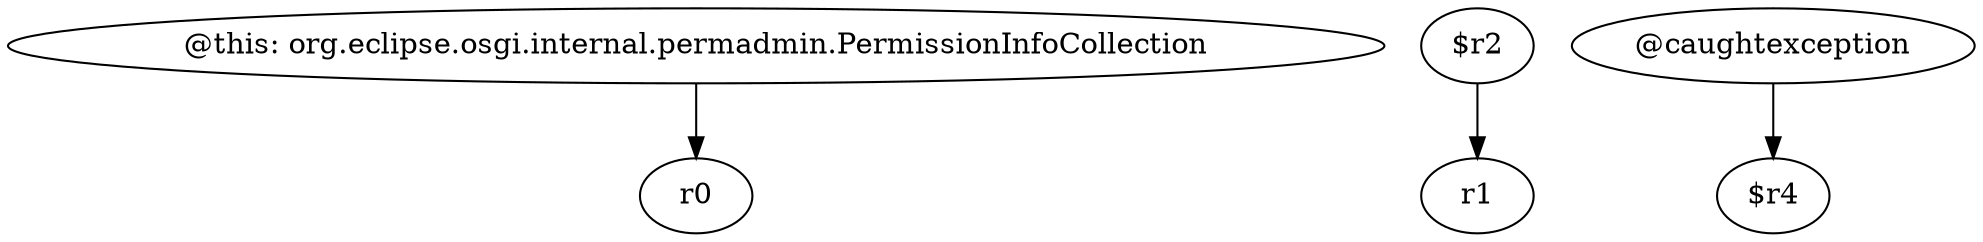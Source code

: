 digraph g {
0[label="@this: org.eclipse.osgi.internal.permadmin.PermissionInfoCollection"]
1[label="r0"]
0->1[label=""]
2[label="$r2"]
3[label="r1"]
2->3[label=""]
4[label="@caughtexception"]
5[label="$r4"]
4->5[label=""]
}